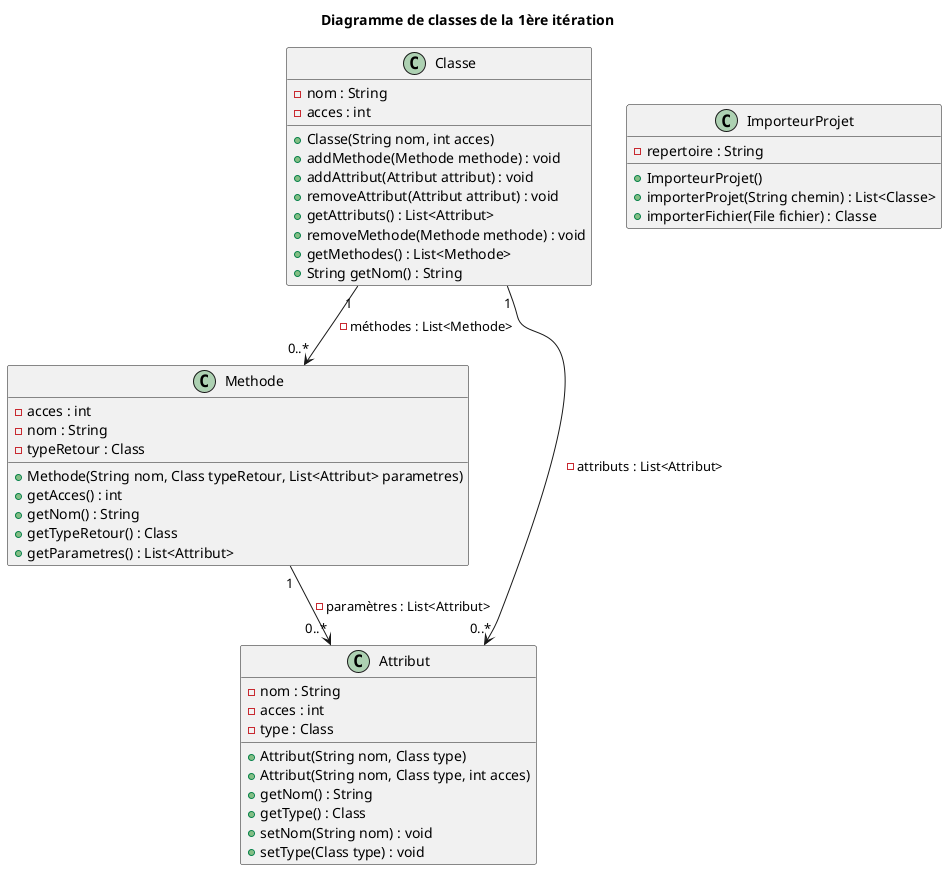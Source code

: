 @startuml
title Diagramme de classes de la 1ère itération

class Classe{
    - nom : String
    - acces : int
    + Classe(String nom, int acces)
    + addMethode(Methode methode) : void
    + addAttribut(Attribut attribut) : void
    + removeAttribut(Attribut attribut) : void
    + getAttributs() : List<Attribut>
    + removeMethode(Methode methode) : void
    + getMethodes() : List<Methode>
    + String getNom() : String
}

class Methode{
    - acces : int
    - nom : String
    - typeRetour : Class
    + Methode(String nom, Class typeRetour, List<Attribut> parametres)
    + getAcces() : int
    + getNom() : String
    + getTypeRetour() : Class
    + getParametres() : List<Attribut>
}

class Attribut{
    - nom : String
    - acces : int
    - type : Class
    + Attribut(String nom, Class type)
    + Attribut(String nom, Class type, int acces)
    + getNom() : String
    + getType() : Class
    + setNom(String nom) : void
    + setType(Class type) : void
}

class ImporteurProjet{
    - repertoire : String
    + ImporteurProjet()
    + importerProjet(String chemin) : List<Classe>
    + importerFichier(File fichier) : Classe
}

Classe "1"--> "0..*"Methode : - méthodes : List<Methode>
Classe "1"--> "0..*"Attribut : - attributs : List<Attribut>

Methode "1"--> "0..*"Attribut : - paramètres : List<Attribut>
@enduml